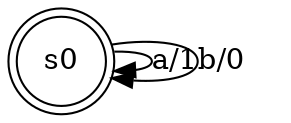 digraph g {

node [shape = circle]


node [shape = doublecircle]
0[label="s0"];

0 -> 0[label="a/1"];
0 -> 0[label="b/0"];

}
